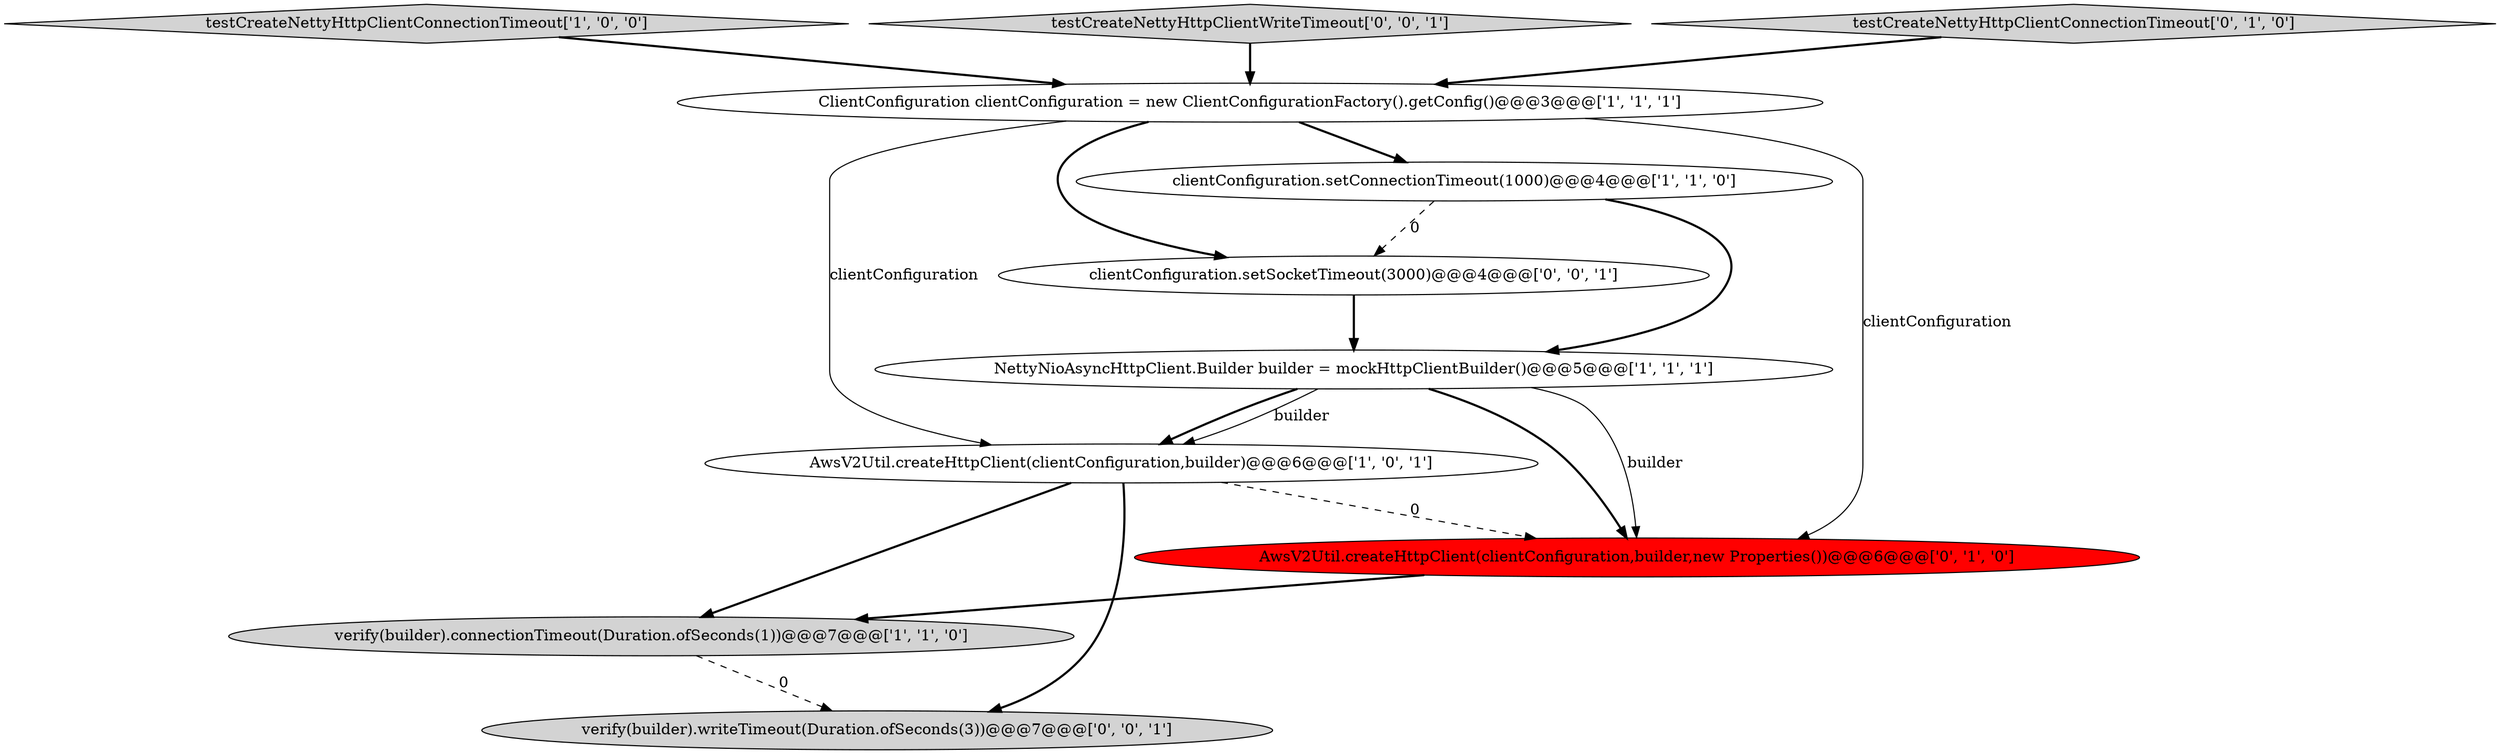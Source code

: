 digraph {
1 [style = filled, label = "NettyNioAsyncHttpClient.Builder builder = mockHttpClientBuilder()@@@5@@@['1', '1', '1']", fillcolor = white, shape = ellipse image = "AAA0AAABBB1BBB"];
10 [style = filled, label = "verify(builder).writeTimeout(Duration.ofSeconds(3))@@@7@@@['0', '0', '1']", fillcolor = lightgray, shape = ellipse image = "AAA0AAABBB3BBB"];
3 [style = filled, label = "clientConfiguration.setConnectionTimeout(1000)@@@4@@@['1', '1', '0']", fillcolor = white, shape = ellipse image = "AAA0AAABBB1BBB"];
5 [style = filled, label = "testCreateNettyHttpClientConnectionTimeout['1', '0', '0']", fillcolor = lightgray, shape = diamond image = "AAA0AAABBB1BBB"];
9 [style = filled, label = "testCreateNettyHttpClientWriteTimeout['0', '0', '1']", fillcolor = lightgray, shape = diamond image = "AAA0AAABBB3BBB"];
8 [style = filled, label = "clientConfiguration.setSocketTimeout(3000)@@@4@@@['0', '0', '1']", fillcolor = white, shape = ellipse image = "AAA0AAABBB3BBB"];
6 [style = filled, label = "testCreateNettyHttpClientConnectionTimeout['0', '1', '0']", fillcolor = lightgray, shape = diamond image = "AAA0AAABBB2BBB"];
0 [style = filled, label = "verify(builder).connectionTimeout(Duration.ofSeconds(1))@@@7@@@['1', '1', '0']", fillcolor = lightgray, shape = ellipse image = "AAA0AAABBB1BBB"];
2 [style = filled, label = "AwsV2Util.createHttpClient(clientConfiguration,builder)@@@6@@@['1', '0', '1']", fillcolor = white, shape = ellipse image = "AAA0AAABBB1BBB"];
4 [style = filled, label = "ClientConfiguration clientConfiguration = new ClientConfigurationFactory().getConfig()@@@3@@@['1', '1', '1']", fillcolor = white, shape = ellipse image = "AAA0AAABBB1BBB"];
7 [style = filled, label = "AwsV2Util.createHttpClient(clientConfiguration,builder,new Properties())@@@6@@@['0', '1', '0']", fillcolor = red, shape = ellipse image = "AAA1AAABBB2BBB"];
1->7 [style = solid, label="builder"];
8->1 [style = bold, label=""];
4->8 [style = bold, label=""];
4->3 [style = bold, label=""];
6->4 [style = bold, label=""];
4->7 [style = solid, label="clientConfiguration"];
1->2 [style = bold, label=""];
2->0 [style = bold, label=""];
7->0 [style = bold, label=""];
1->2 [style = solid, label="builder"];
3->8 [style = dashed, label="0"];
3->1 [style = bold, label=""];
2->7 [style = dashed, label="0"];
2->10 [style = bold, label=""];
4->2 [style = solid, label="clientConfiguration"];
1->7 [style = bold, label=""];
0->10 [style = dashed, label="0"];
5->4 [style = bold, label=""];
9->4 [style = bold, label=""];
}
